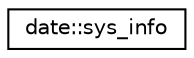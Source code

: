 digraph "Graphical Class Hierarchy"
{
 // LATEX_PDF_SIZE
  edge [fontname="Helvetica",fontsize="10",labelfontname="Helvetica",labelfontsize="10"];
  node [fontname="Helvetica",fontsize="10",shape=record];
  rankdir="LR";
  Node0 [label="date::sys_info",height=0.2,width=0.4,color="black", fillcolor="white", style="filled",URL="$structdate_1_1sys__info.html",tooltip=" "];
}
